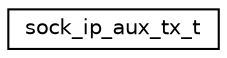 digraph "Graphical Class Hierarchy"
{
 // LATEX_PDF_SIZE
  edge [fontname="Helvetica",fontsize="10",labelfontname="Helvetica",labelfontsize="10"];
  node [fontname="Helvetica",fontsize="10",shape=record];
  rankdir="LR";
  Node0 [label="sock_ip_aux_tx_t",height=0.2,width=0.4,color="black", fillcolor="white", style="filled",URL="$structsock__ip__aux__tx__t.html",tooltip="Auxiliary data provided when sending using an IP sock object."];
}
